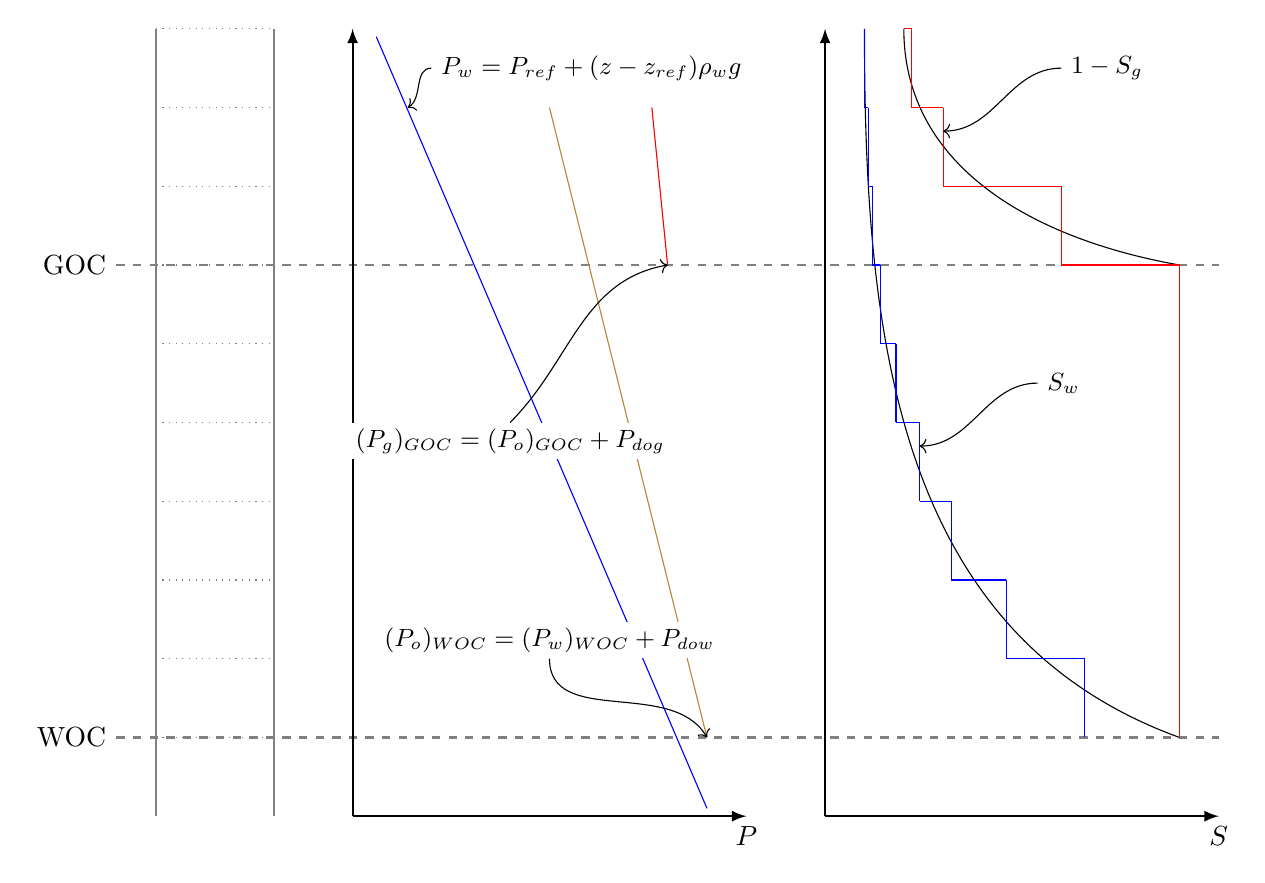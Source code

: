 % -*- root: ../../ressim.tex -*-

\begin{tikzpicture}
  % Dummy lines
  % \draw (0,0) -- (\textwidth,0);
  % \draw (\textwidth/4.0, 0) -- (\textwidth/4.0, 1);
  % \draw (\textwidth/4.0+3/4/2*\textwidth, 0) -- (\textwidth/4.0+3/4/2*\textwidth, 1);

  \draw [thick,gray] (1.5,0) -- (1.5,10);
  \draw [thick,gray] (3,0) -- (3,10);
  \foreach \y in {1,...,10}
    \draw [dotted,gray] (1.5,\y) -- (3,\y);

  % GOC, WOC labels
  \draw [thick, dashed, gray, text=black] (1,1) -- (15,1) node [at start, anchor=east] {WOC};
  \draw [thick, dashed, gray, text=black] (1,7) -- (15,7) node [at start, anchor=east] {GOC};

  % Pressure curve axes
  \draw [-latex,thick] (4,0) -- (9,0) node [anchor=north] {$P$};
  \draw [-latex,thick] (4,0) -- (4,10);

  % Pressure curves
  \draw [blue] (4.3,9.9) -- (8.5,.1); % Water
  \draw [brown] (6.5,9) -- (8.5,1); % Oil
  \draw [red] (7.8,9) -- (8,7); % Gas

  % Annotations
  \draw [] (5,9.5) edge[out=180,in=30,->] (4.7,9) node [anchor=west,font=\small] {$P_w=P_{ref}+(z-z_{ref})\rho_w g$};
  \draw [] (6,5) edge[out=45,in=-170,->] (8,7) node [anchor=north,font=\small,fill=white,inner sep=.2em] {$(P_g)_{GOC}=(P_o)_{GOC}+P_{dog}$};
  \draw [] (6.5,2) edge[out=-90,in=120,->] (8.5,1) node [anchor=south,font=\small,fill=white,inner sep=.2em] {$(P_o)_{WOC} = (P_w)_{WOC} + P_{dow}$};






  % Saturation curve axes
  \draw [thick,-latex] (10,0) -- (15,0) node [anchor=north] {$S$};
  \draw [thick,-latex] (10,0) -- (10,10);

  % Saturation curves (continous)
  \draw [black] (10.5,10) edge[out=-90,in=160] (14.5,1); % Continous oil
  \draw [black] (11,10) edge[out=-90,in=170] (14.5,7); % Continous gas

  % Saturation curve (grid 1-S_g)
  \draw [red] (11.0,10) -- (11.1,10);
  \draw [red] (11.1,10) -- (11.1,9 );
  \draw [red] (11.1,9 ) -- (11.5,9 );
  \draw [red] (11.5,9 ) -- (11.5,8 );
  \draw [red] (11.5,8 ) -- (13.0,8 );
  \draw [red] (13.0,8 ) -- (13.0,7 );
  \draw [red] (13.0,7 ) -- (14.5,7 );
  \draw [red] (14.5,7 ) -- (14.5,1 );

  % Saturation curve (grid S_w)
  \draw [blue] (10.50,10) -- (10.50,10);
  \draw [blue] (10.50,10) -- (10.50,9 );
  \draw [blue] (10.50,9 ) -- (10.55,9 );
  \draw [blue] (10.55,9 ) -- (10.55,8 );
  \draw [blue] (10.55,8 ) -- (10.60,8 );
  \draw [blue] (10.60,8 ) -- (10.60,7 );
  \draw [blue] (10.60,7 ) -- (10.70,7 );
  \draw [blue] (10.70,7 ) -- (10.70,6 );
  \draw [blue] (10.70,6 ) -- (10.90,6 );
  \draw [blue] (10.90,6 ) -- (10.90,5 );
  \draw [blue] (10.90,5 ) -- (11.20,5 );
  \draw [blue] (11.20,5 ) -- (11.20,4 );
  \draw [blue] (11.20,4 ) -- (11.60,4 );
  \draw [blue] (11.60,4 ) -- (11.60,3 );
  \draw [blue] (11.60,3 ) -- (12.30,3 );
  \draw [blue] (12.30,3 ) -- (12.30,2 );
  \draw [blue] (12.30,2 ) -- (13.30,2 );
  \draw [blue] (13.30,2 ) -- (13.30,1 );

  % Annotations
  \draw [] (13,9.5) edge[out=-180,in=0,->] (11.5,8.7) node [anchor=west, font=\small] {$1-S_g$};
  \draw [] (12.7,5.5) edge[out=-180,in=0,->] (11.2,4.7) node [anchor=west, font=\small] {$S_w$};






\end{tikzpicture}
